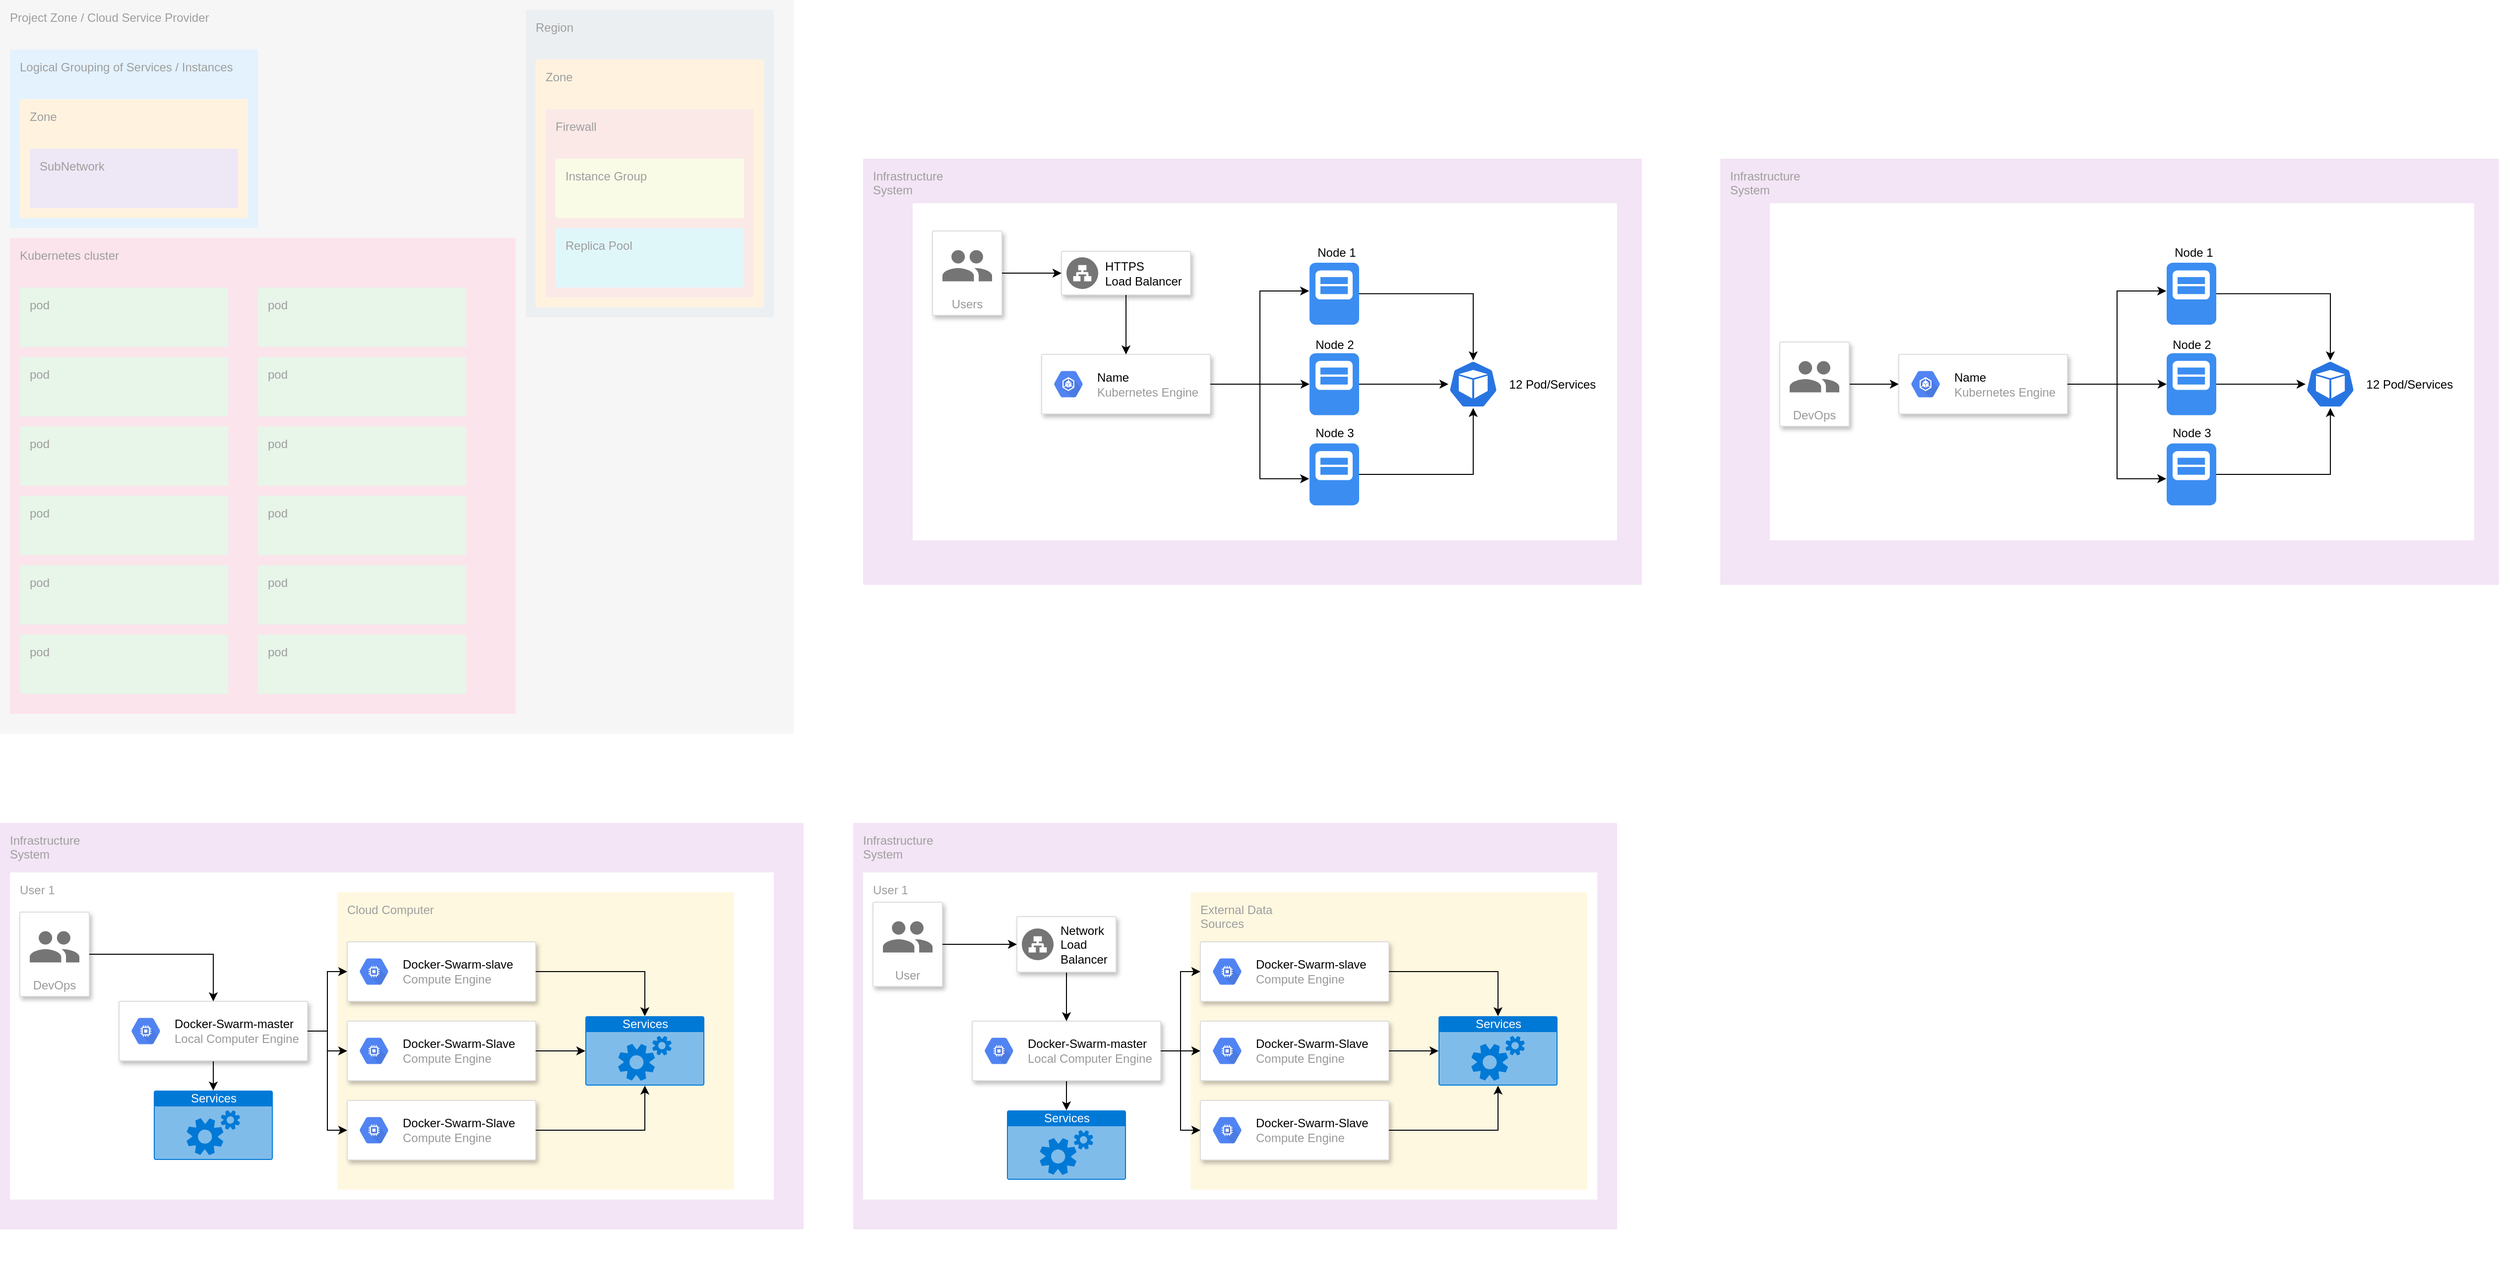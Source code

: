<mxfile version="14.2.7" type="github">
  <diagram id="f106602c-feb2-e66a-4537-3a34d633f6aa" name="Page-1">
    <mxGraphModel dx="3472" dy="1956" grid="1" gridSize="10" guides="1" tooltips="1" connect="1" arrows="1" fold="1" page="1" pageScale="1" pageWidth="1169" pageHeight="827" background="#ffffff" math="0" shadow="0">
      <root>
        <mxCell id="0" />
        <mxCell id="1" parent="0" />
        <mxCell id="evASwciurrHZ3EvQ1T0R-616" value="Project Zone / Cloud Service Provider" style="points=[[0,0,0],[0.25,0,0],[0.5,0,0],[0.75,0,0],[1,0,0],[1,0.25,0],[1,0.5,0],[1,0.75,0],[1,1,0],[0.75,1,0],[0.5,1,0],[0.25,1,0],[0,1,0],[0,0.75,0],[0,0.5,0],[0,0.25,0]];rounded=1;absoluteArcSize=1;arcSize=2;html=1;strokeColor=none;gradientColor=none;shadow=0;dashed=0;fontSize=12;fontColor=#9E9E9E;align=left;verticalAlign=top;spacing=10;spacingTop=-4;fillColor=#F6F6F6;" parent="1" vertex="1">
          <mxGeometry x="20" y="20" width="800" height="740" as="geometry" />
        </mxCell>
        <mxCell id="evASwciurrHZ3EvQ1T0R-617" value="Logical Grouping of Services / Instances" style="points=[[0,0,0],[0.25,0,0],[0.5,0,0],[0.75,0,0],[1,0,0],[1,0.25,0],[1,0.5,0],[1,0.75,0],[1,1,0],[0.75,1,0],[0.5,1,0],[0.25,1,0],[0,1,0],[0,0.75,0],[0,0.5,0],[0,0.25,0]];rounded=1;absoluteArcSize=1;arcSize=2;html=1;strokeColor=none;gradientColor=none;shadow=0;dashed=0;fontSize=12;fontColor=#9E9E9E;align=left;verticalAlign=top;spacing=10;spacingTop=-4;fillColor=#E3F2FD;" parent="evASwciurrHZ3EvQ1T0R-616" vertex="1">
          <mxGeometry width="250" height="180" relative="1" as="geometry">
            <mxPoint x="10" y="50" as="offset" />
          </mxGeometry>
        </mxCell>
        <mxCell id="evASwciurrHZ3EvQ1T0R-618" value="Zone" style="points=[[0,0,0],[0.25,0,0],[0.5,0,0],[0.75,0,0],[1,0,0],[1,0.25,0],[1,0.5,0],[1,0.75,0],[1,1,0],[0.75,1,0],[0.5,1,0],[0.25,1,0],[0,1,0],[0,0.75,0],[0,0.5,0],[0,0.25,0]];rounded=1;absoluteArcSize=1;arcSize=2;html=1;strokeColor=none;gradientColor=none;shadow=0;dashed=0;fontSize=12;fontColor=#9E9E9E;align=left;verticalAlign=top;spacing=10;spacingTop=-4;fillColor=#FFF3E0;" parent="evASwciurrHZ3EvQ1T0R-617" vertex="1">
          <mxGeometry width="230" height="120" relative="1" as="geometry">
            <mxPoint x="10" y="50" as="offset" />
          </mxGeometry>
        </mxCell>
        <mxCell id="evASwciurrHZ3EvQ1T0R-619" value="SubNetwork" style="points=[[0,0,0],[0.25,0,0],[0.5,0,0],[0.75,0,0],[1,0,0],[1,0.25,0],[1,0.5,0],[1,0.75,0],[1,1,0],[0.75,1,0],[0.5,1,0],[0.25,1,0],[0,1,0],[0,0.75,0],[0,0.5,0],[0,0.25,0]];rounded=1;absoluteArcSize=1;arcSize=2;html=1;strokeColor=none;gradientColor=none;shadow=0;dashed=0;fontSize=12;fontColor=#9E9E9E;align=left;verticalAlign=top;spacing=10;spacingTop=-4;fillColor=#EDE7F6;" parent="evASwciurrHZ3EvQ1T0R-618" vertex="1">
          <mxGeometry width="210" height="60" relative="1" as="geometry">
            <mxPoint x="10" y="50" as="offset" />
          </mxGeometry>
        </mxCell>
        <mxCell id="evASwciurrHZ3EvQ1T0R-620" value="Kubernetes cluster" style="points=[[0,0,0],[0.25,0,0],[0.5,0,0],[0.75,0,0],[1,0,0],[1,0.25,0],[1,0.5,0],[1,0.75,0],[1,1,0],[0.75,1,0],[0.5,1,0],[0.25,1,0],[0,1,0],[0,0.75,0],[0,0.5,0],[0,0.25,0]];rounded=1;absoluteArcSize=1;arcSize=2;html=1;strokeColor=none;gradientColor=none;shadow=0;dashed=0;fontSize=12;fontColor=#9E9E9E;align=left;verticalAlign=top;spacing=10;spacingTop=-4;fillColor=#FCE4EC;" parent="evASwciurrHZ3EvQ1T0R-616" vertex="1">
          <mxGeometry width="510" height="480" relative="1" as="geometry">
            <mxPoint x="10" y="240" as="offset" />
          </mxGeometry>
        </mxCell>
        <mxCell id="evASwciurrHZ3EvQ1T0R-621" value="pod" style="points=[[0,0,0],[0.25,0,0],[0.5,0,0],[0.75,0,0],[1,0,0],[1,0.25,0],[1,0.5,0],[1,0.75,0],[1,1,0],[0.75,1,0],[0.5,1,0],[0.25,1,0],[0,1,0],[0,0.75,0],[0,0.5,0],[0,0.25,0]];rounded=1;absoluteArcSize=1;arcSize=2;html=1;strokeColor=none;gradientColor=none;shadow=0;dashed=0;fontSize=12;fontColor=#9E9E9E;align=left;verticalAlign=top;spacing=10;spacingTop=-4;fillColor=#E8F5E9;" parent="evASwciurrHZ3EvQ1T0R-620" vertex="1">
          <mxGeometry width="210" height="60" relative="1" as="geometry">
            <mxPoint x="10" y="50" as="offset" />
          </mxGeometry>
        </mxCell>
        <mxCell id="evASwciurrHZ3EvQ1T0R-632" value="pod" style="points=[[0,0,0],[0.25,0,0],[0.5,0,0],[0.75,0,0],[1,0,0],[1,0.25,0],[1,0.5,0],[1,0.75,0],[1,1,0],[0.75,1,0],[0.5,1,0],[0.25,1,0],[0,1,0],[0,0.75,0],[0,0.5,0],[0,0.25,0]];rounded=1;absoluteArcSize=1;arcSize=2;html=1;strokeColor=none;gradientColor=none;shadow=0;dashed=0;fontSize=12;fontColor=#9E9E9E;align=left;verticalAlign=top;spacing=10;spacingTop=-4;fillColor=#E8F5E9;" parent="evASwciurrHZ3EvQ1T0R-620" vertex="1">
          <mxGeometry width="210" height="60" relative="1" as="geometry">
            <mxPoint x="250" y="50" as="offset" />
          </mxGeometry>
        </mxCell>
        <mxCell id="evASwciurrHZ3EvQ1T0R-633" value="pod" style="points=[[0,0,0],[0.25,0,0],[0.5,0,0],[0.75,0,0],[1,0,0],[1,0.25,0],[1,0.5,0],[1,0.75,0],[1,1,0],[0.75,1,0],[0.5,1,0],[0.25,1,0],[0,1,0],[0,0.75,0],[0,0.5,0],[0,0.25,0]];rounded=1;absoluteArcSize=1;arcSize=2;html=1;strokeColor=none;gradientColor=none;shadow=0;dashed=0;fontSize=12;fontColor=#9E9E9E;align=left;verticalAlign=top;spacing=10;spacingTop=-4;fillColor=#E8F5E9;" parent="evASwciurrHZ3EvQ1T0R-620" vertex="1">
          <mxGeometry width="210" height="60" relative="1" as="geometry">
            <mxPoint x="10" y="120" as="offset" />
          </mxGeometry>
        </mxCell>
        <mxCell id="evASwciurrHZ3EvQ1T0R-634" value="pod" style="points=[[0,0,0],[0.25,0,0],[0.5,0,0],[0.75,0,0],[1,0,0],[1,0.25,0],[1,0.5,0],[1,0.75,0],[1,1,0],[0.75,1,0],[0.5,1,0],[0.25,1,0],[0,1,0],[0,0.75,0],[0,0.5,0],[0,0.25,0]];rounded=1;absoluteArcSize=1;arcSize=2;html=1;strokeColor=none;gradientColor=none;shadow=0;dashed=0;fontSize=12;fontColor=#9E9E9E;align=left;verticalAlign=top;spacing=10;spacingTop=-4;fillColor=#E8F5E9;" parent="evASwciurrHZ3EvQ1T0R-620" vertex="1">
          <mxGeometry width="210" height="60" relative="1" as="geometry">
            <mxPoint x="250" y="120" as="offset" />
          </mxGeometry>
        </mxCell>
        <mxCell id="evASwciurrHZ3EvQ1T0R-635" value="pod" style="points=[[0,0,0],[0.25,0,0],[0.5,0,0],[0.75,0,0],[1,0,0],[1,0.25,0],[1,0.5,0],[1,0.75,0],[1,1,0],[0.75,1,0],[0.5,1,0],[0.25,1,0],[0,1,0],[0,0.75,0],[0,0.5,0],[0,0.25,0]];rounded=1;absoluteArcSize=1;arcSize=2;html=1;strokeColor=none;gradientColor=none;shadow=0;dashed=0;fontSize=12;fontColor=#9E9E9E;align=left;verticalAlign=top;spacing=10;spacingTop=-4;fillColor=#E8F5E9;" parent="evASwciurrHZ3EvQ1T0R-620" vertex="1">
          <mxGeometry width="210" height="60" relative="1" as="geometry">
            <mxPoint x="10" y="190" as="offset" />
          </mxGeometry>
        </mxCell>
        <mxCell id="evASwciurrHZ3EvQ1T0R-636" value="pod" style="points=[[0,0,0],[0.25,0,0],[0.5,0,0],[0.75,0,0],[1,0,0],[1,0.25,0],[1,0.5,0],[1,0.75,0],[1,1,0],[0.75,1,0],[0.5,1,0],[0.25,1,0],[0,1,0],[0,0.75,0],[0,0.5,0],[0,0.25,0]];rounded=1;absoluteArcSize=1;arcSize=2;html=1;strokeColor=none;gradientColor=none;shadow=0;dashed=0;fontSize=12;fontColor=#9E9E9E;align=left;verticalAlign=top;spacing=10;spacingTop=-4;fillColor=#E8F5E9;" parent="evASwciurrHZ3EvQ1T0R-620" vertex="1">
          <mxGeometry width="210" height="60" relative="1" as="geometry">
            <mxPoint x="250" y="190" as="offset" />
          </mxGeometry>
        </mxCell>
        <mxCell id="evASwciurrHZ3EvQ1T0R-637" value="pod" style="points=[[0,0,0],[0.25,0,0],[0.5,0,0],[0.75,0,0],[1,0,0],[1,0.25,0],[1,0.5,0],[1,0.75,0],[1,1,0],[0.75,1,0],[0.5,1,0],[0.25,1,0],[0,1,0],[0,0.75,0],[0,0.5,0],[0,0.25,0]];rounded=1;absoluteArcSize=1;arcSize=2;html=1;strokeColor=none;gradientColor=none;shadow=0;dashed=0;fontSize=12;fontColor=#9E9E9E;align=left;verticalAlign=top;spacing=10;spacingTop=-4;fillColor=#E8F5E9;" parent="evASwciurrHZ3EvQ1T0R-620" vertex="1">
          <mxGeometry width="210" height="60" relative="1" as="geometry">
            <mxPoint x="10" y="260" as="offset" />
          </mxGeometry>
        </mxCell>
        <mxCell id="evASwciurrHZ3EvQ1T0R-638" value="pod" style="points=[[0,0,0],[0.25,0,0],[0.5,0,0],[0.75,0,0],[1,0,0],[1,0.25,0],[1,0.5,0],[1,0.75,0],[1,1,0],[0.75,1,0],[0.5,1,0],[0.25,1,0],[0,1,0],[0,0.75,0],[0,0.5,0],[0,0.25,0]];rounded=1;absoluteArcSize=1;arcSize=2;html=1;strokeColor=none;gradientColor=none;shadow=0;dashed=0;fontSize=12;fontColor=#9E9E9E;align=left;verticalAlign=top;spacing=10;spacingTop=-4;fillColor=#E8F5E9;" parent="evASwciurrHZ3EvQ1T0R-620" vertex="1">
          <mxGeometry width="210" height="60" relative="1" as="geometry">
            <mxPoint x="250" y="260" as="offset" />
          </mxGeometry>
        </mxCell>
        <mxCell id="evASwciurrHZ3EvQ1T0R-639" value="pod" style="points=[[0,0,0],[0.25,0,0],[0.5,0,0],[0.75,0,0],[1,0,0],[1,0.25,0],[1,0.5,0],[1,0.75,0],[1,1,0],[0.75,1,0],[0.5,1,0],[0.25,1,0],[0,1,0],[0,0.75,0],[0,0.5,0],[0,0.25,0]];rounded=1;absoluteArcSize=1;arcSize=2;html=1;strokeColor=none;gradientColor=none;shadow=0;dashed=0;fontSize=12;fontColor=#9E9E9E;align=left;verticalAlign=top;spacing=10;spacingTop=-4;fillColor=#E8F5E9;" parent="evASwciurrHZ3EvQ1T0R-620" vertex="1">
          <mxGeometry width="210" height="60" relative="1" as="geometry">
            <mxPoint x="10" y="330" as="offset" />
          </mxGeometry>
        </mxCell>
        <mxCell id="evASwciurrHZ3EvQ1T0R-640" value="pod" style="points=[[0,0,0],[0.25,0,0],[0.5,0,0],[0.75,0,0],[1,0,0],[1,0.25,0],[1,0.5,0],[1,0.75,0],[1,1,0],[0.75,1,0],[0.5,1,0],[0.25,1,0],[0,1,0],[0,0.75,0],[0,0.5,0],[0,0.25,0]];rounded=1;absoluteArcSize=1;arcSize=2;html=1;strokeColor=none;gradientColor=none;shadow=0;dashed=0;fontSize=12;fontColor=#9E9E9E;align=left;verticalAlign=top;spacing=10;spacingTop=-4;fillColor=#E8F5E9;" parent="evASwciurrHZ3EvQ1T0R-620" vertex="1">
          <mxGeometry width="210" height="60" relative="1" as="geometry">
            <mxPoint x="250" y="330" as="offset" />
          </mxGeometry>
        </mxCell>
        <mxCell id="evASwciurrHZ3EvQ1T0R-641" value="pod" style="points=[[0,0,0],[0.25,0,0],[0.5,0,0],[0.75,0,0],[1,0,0],[1,0.25,0],[1,0.5,0],[1,0.75,0],[1,1,0],[0.75,1,0],[0.5,1,0],[0.25,1,0],[0,1,0],[0,0.75,0],[0,0.5,0],[0,0.25,0]];rounded=1;absoluteArcSize=1;arcSize=2;html=1;strokeColor=none;gradientColor=none;shadow=0;dashed=0;fontSize=12;fontColor=#9E9E9E;align=left;verticalAlign=top;spacing=10;spacingTop=-4;fillColor=#E8F5E9;" parent="evASwciurrHZ3EvQ1T0R-620" vertex="1">
          <mxGeometry width="210" height="60" relative="1" as="geometry">
            <mxPoint x="10" y="400" as="offset" />
          </mxGeometry>
        </mxCell>
        <mxCell id="evASwciurrHZ3EvQ1T0R-642" value="pod" style="points=[[0,0,0],[0.25,0,0],[0.5,0,0],[0.75,0,0],[1,0,0],[1,0.25,0],[1,0.5,0],[1,0.75,0],[1,1,0],[0.75,1,0],[0.5,1,0],[0.25,1,0],[0,1,0],[0,0.75,0],[0,0.5,0],[0,0.25,0]];rounded=1;absoluteArcSize=1;arcSize=2;html=1;strokeColor=none;gradientColor=none;shadow=0;dashed=0;fontSize=12;fontColor=#9E9E9E;align=left;verticalAlign=top;spacing=10;spacingTop=-4;fillColor=#E8F5E9;" parent="evASwciurrHZ3EvQ1T0R-620" vertex="1">
          <mxGeometry width="210" height="60" relative="1" as="geometry">
            <mxPoint x="250" y="400" as="offset" />
          </mxGeometry>
        </mxCell>
        <mxCell id="evASwciurrHZ3EvQ1T0R-623" value="Region" style="points=[[0,0,0],[0.25,0,0],[0.5,0,0],[0.75,0,0],[1,0,0],[1,0.25,0],[1,0.5,0],[1,0.75,0],[1,1,0],[0.75,1,0],[0.5,1,0],[0.25,1,0],[0,1,0],[0,0.75,0],[0,0.5,0],[0,0.25,0]];rounded=1;absoluteArcSize=1;arcSize=2;html=1;strokeColor=none;gradientColor=none;shadow=0;dashed=0;fontSize=12;fontColor=#9E9E9E;align=left;verticalAlign=top;spacing=10;spacingTop=-4;fillColor=#ECEFF1;" parent="evASwciurrHZ3EvQ1T0R-616" vertex="1">
          <mxGeometry width="250" height="310" relative="1" as="geometry">
            <mxPoint x="530" y="10" as="offset" />
          </mxGeometry>
        </mxCell>
        <mxCell id="evASwciurrHZ3EvQ1T0R-624" value="Zone" style="points=[[0,0,0],[0.25,0,0],[0.5,0,0],[0.75,0,0],[1,0,0],[1,0.25,0],[1,0.5,0],[1,0.75,0],[1,1,0],[0.75,1,0],[0.5,1,0],[0.25,1,0],[0,1,0],[0,0.75,0],[0,0.5,0],[0,0.25,0]];rounded=1;absoluteArcSize=1;arcSize=2;html=1;strokeColor=none;gradientColor=none;shadow=0;dashed=0;fontSize=12;fontColor=#9E9E9E;align=left;verticalAlign=top;spacing=10;spacingTop=-4;fillColor=#FFF3E0;" parent="evASwciurrHZ3EvQ1T0R-623" vertex="1">
          <mxGeometry width="230" height="250" relative="1" as="geometry">
            <mxPoint x="10" y="50" as="offset" />
          </mxGeometry>
        </mxCell>
        <mxCell id="evASwciurrHZ3EvQ1T0R-625" value="Firewall" style="points=[[0,0,0],[0.25,0,0],[0.5,0,0],[0.75,0,0],[1,0,0],[1,0.25,0],[1,0.5,0],[1,0.75,0],[1,1,0],[0.75,1,0],[0.5,1,0],[0.25,1,0],[0,1,0],[0,0.75,0],[0,0.5,0],[0,0.25,0]];rounded=1;absoluteArcSize=1;arcSize=2;html=1;strokeColor=none;gradientColor=none;shadow=0;dashed=0;fontSize=12;fontColor=#9E9E9E;align=left;verticalAlign=top;spacing=10;spacingTop=-4;fillColor=#FBE9E7;" parent="evASwciurrHZ3EvQ1T0R-624" vertex="1">
          <mxGeometry width="210" height="190" relative="1" as="geometry">
            <mxPoint x="10" y="50" as="offset" />
          </mxGeometry>
        </mxCell>
        <mxCell id="evASwciurrHZ3EvQ1T0R-626" value="Instance Group" style="points=[[0,0,0],[0.25,0,0],[0.5,0,0],[0.75,0,0],[1,0,0],[1,0.25,0],[1,0.5,0],[1,0.75,0],[1,1,0],[0.75,1,0],[0.5,1,0],[0.25,1,0],[0,1,0],[0,0.75,0],[0,0.5,0],[0,0.25,0]];rounded=1;absoluteArcSize=1;arcSize=2;html=1;strokeColor=none;gradientColor=none;shadow=0;dashed=0;fontSize=12;fontColor=#9E9E9E;align=left;verticalAlign=top;spacing=10;spacingTop=-4;fillColor=#F9FBE7;" parent="evASwciurrHZ3EvQ1T0R-625" vertex="1">
          <mxGeometry width="190" height="60" relative="1" as="geometry">
            <mxPoint x="10" y="50" as="offset" />
          </mxGeometry>
        </mxCell>
        <mxCell id="evASwciurrHZ3EvQ1T0R-627" value="Replica Pool" style="points=[[0,0,0],[0.25,0,0],[0.5,0,0],[0.75,0,0],[1,0,0],[1,0.25,0],[1,0.5,0],[1,0.75,0],[1,1,0],[0.75,1,0],[0.5,1,0],[0.25,1,0],[0,1,0],[0,0.75,0],[0,0.5,0],[0,0.25,0]];rounded=1;absoluteArcSize=1;arcSize=2;html=1;strokeColor=none;gradientColor=none;shadow=0;dashed=0;fontSize=12;fontColor=#9E9E9E;align=left;verticalAlign=top;spacing=10;spacingTop=-4;fillColor=#E0F7FA;" parent="evASwciurrHZ3EvQ1T0R-625" vertex="1">
          <mxGeometry width="190" height="60" relative="1" as="geometry">
            <mxPoint x="10" y="120" as="offset" />
          </mxGeometry>
        </mxCell>
        <mxCell id="evASwciurrHZ3EvQ1T0R-685" value="" style="group" parent="1" vertex="1" connectable="0">
          <mxGeometry x="890" y="180" width="785" height="430" as="geometry" />
        </mxCell>
        <mxCell id="evASwciurrHZ3EvQ1T0R-651" value="Infrastructure&#xa;System" style="points=[[0,0,0],[0.25,0,0],[0.5,0,0],[0.75,0,0],[1,0,0],[1,0.25,0],[1,0.5,0],[1,0.75,0],[1,1,0],[0.75,1,0],[0.5,1,0],[0.25,1,0],[0,1,0],[0,0.75,0],[0,0.5,0],[0,0.25,0]];rounded=1;absoluteArcSize=1;arcSize=2;html=1;strokeColor=none;gradientColor=none;shadow=0;dashed=0;fontSize=12;fontColor=#9E9E9E;align=left;verticalAlign=top;spacing=10;spacingTop=-4;fillColor=#F3E5F5;" parent="evASwciurrHZ3EvQ1T0R-685" vertex="1">
          <mxGeometry width="785" height="430" as="geometry" />
        </mxCell>
        <mxCell id="evASwciurrHZ3EvQ1T0R-652" value="" style="points=[[0,0,0],[0.25,0,0],[0.5,0,0],[0.75,0,0],[1,0,0],[1,0.25,0],[1,0.5,0],[1,0.75,0],[1,1,0],[0.75,1,0],[0.5,1,0],[0.25,1,0],[0,1,0],[0,0.75,0],[0,0.5,0],[0,0.25,0]];rounded=1;absoluteArcSize=1;arcSize=2;html=1;strokeColor=none;gradientColor=none;shadow=0;dashed=0;fontSize=12;fontColor=#9E9E9E;align=left;verticalAlign=top;spacing=10;spacingTop=-4;" parent="evASwciurrHZ3EvQ1T0R-685" vertex="1">
          <mxGeometry x="50" y="45" width="710" height="340" as="geometry" />
        </mxCell>
        <mxCell id="evASwciurrHZ3EvQ1T0R-653" value="Users" style="strokeColor=#dddddd;shadow=1;strokeWidth=1;rounded=1;absoluteArcSize=1;arcSize=2;labelPosition=center;verticalLabelPosition=middle;align=center;verticalAlign=bottom;spacingLeft=0;fontColor=#999999;fontSize=12;whiteSpace=wrap;spacingBottom=2;" parent="evASwciurrHZ3EvQ1T0R-685" vertex="1">
          <mxGeometry x="70" y="73" width="70" height="85" as="geometry" />
        </mxCell>
        <mxCell id="evASwciurrHZ3EvQ1T0R-654" value="" style="dashed=0;connectable=0;html=1;fillColor=#757575;strokeColor=none;shape=mxgraph.gcp2.users;part=1;" parent="evASwciurrHZ3EvQ1T0R-653" vertex="1">
          <mxGeometry x="0.5" width="50" height="31.5" relative="1" as="geometry">
            <mxPoint x="-25" y="19.25" as="offset" />
          </mxGeometry>
        </mxCell>
        <mxCell id="evASwciurrHZ3EvQ1T0R-655" value="" style="strokeColor=#dddddd;shadow=1;strokeWidth=1;rounded=1;absoluteArcSize=1;arcSize=2;" parent="evASwciurrHZ3EvQ1T0R-685" vertex="1">
          <mxGeometry x="200" y="93.5" width="130" height="44" as="geometry" />
        </mxCell>
        <mxCell id="evASwciurrHZ3EvQ1T0R-656" value="HTTPS&#xa;Load Balancer" style="dashed=0;connectable=0;html=1;fillColor=#757575;strokeColor=none;shape=mxgraph.gcp2.network_load_balancer;part=1;labelPosition=right;verticalLabelPosition=middle;align=left;verticalAlign=middle;spacingLeft=5;fontSize=12;" parent="evASwciurrHZ3EvQ1T0R-655" vertex="1">
          <mxGeometry y="0.5" width="32" height="32" relative="1" as="geometry">
            <mxPoint x="5" y="-16" as="offset" />
          </mxGeometry>
        </mxCell>
        <mxCell id="evASwciurrHZ3EvQ1T0R-661" value="" style="edgeStyle=orthogonalEdgeStyle;rounded=0;orthogonalLoop=1;jettySize=auto;html=1;" parent="evASwciurrHZ3EvQ1T0R-685" source="evASwciurrHZ3EvQ1T0R-653" target="evASwciurrHZ3EvQ1T0R-655" edge="1">
          <mxGeometry relative="1" as="geometry" />
        </mxCell>
        <mxCell id="evASwciurrHZ3EvQ1T0R-659" value="" style="strokeColor=#dddddd;shadow=1;strokeWidth=1;rounded=1;absoluteArcSize=1;arcSize=2;" parent="evASwciurrHZ3EvQ1T0R-685" vertex="1">
          <mxGeometry x="180" y="197.5" width="170" height="60" as="geometry" />
        </mxCell>
        <mxCell id="evASwciurrHZ3EvQ1T0R-660" value="&lt;font color=&quot;#000000&quot;&gt;Name&lt;/font&gt;&lt;br&gt;Kubernetes Engine" style="dashed=0;connectable=0;html=1;fillColor=#5184F3;strokeColor=none;shape=mxgraph.gcp2.hexIcon;prIcon=container_engine;part=1;labelPosition=right;verticalLabelPosition=middle;align=left;verticalAlign=middle;spacingLeft=5;fontColor=#999999;fontSize=12;" parent="evASwciurrHZ3EvQ1T0R-659" vertex="1">
          <mxGeometry y="0.5" width="44" height="39" relative="1" as="geometry">
            <mxPoint x="5" y="-19.5" as="offset" />
          </mxGeometry>
        </mxCell>
        <mxCell id="evASwciurrHZ3EvQ1T0R-662" value="" style="edgeStyle=orthogonalEdgeStyle;rounded=0;orthogonalLoop=1;jettySize=auto;html=1;" parent="evASwciurrHZ3EvQ1T0R-685" source="evASwciurrHZ3EvQ1T0R-655" target="evASwciurrHZ3EvQ1T0R-659" edge="1">
          <mxGeometry relative="1" as="geometry" />
        </mxCell>
        <mxCell id="evASwciurrHZ3EvQ1T0R-663" value="" style="html=1;aspect=fixed;strokeColor=none;shadow=0;align=center;verticalAlign=top;fillColor=#3B8DF1;shape=mxgraph.gcp2.node" parent="evASwciurrHZ3EvQ1T0R-685" vertex="1">
          <mxGeometry x="450" y="105" width="50" height="62.5" as="geometry" />
        </mxCell>
        <mxCell id="evASwciurrHZ3EvQ1T0R-671" style="edgeStyle=orthogonalEdgeStyle;rounded=0;orthogonalLoop=1;jettySize=auto;html=1;entryX=-0.008;entryY=0.456;entryDx=0;entryDy=0;entryPerimeter=0;" parent="evASwciurrHZ3EvQ1T0R-685" source="evASwciurrHZ3EvQ1T0R-659" target="evASwciurrHZ3EvQ1T0R-663" edge="1">
          <mxGeometry relative="1" as="geometry" />
        </mxCell>
        <mxCell id="evASwciurrHZ3EvQ1T0R-664" value="" style="html=1;aspect=fixed;strokeColor=none;shadow=0;align=center;verticalAlign=top;fillColor=#3B8DF1;shape=mxgraph.gcp2.node" parent="evASwciurrHZ3EvQ1T0R-685" vertex="1">
          <mxGeometry x="450" y="196.25" width="50" height="62.5" as="geometry" />
        </mxCell>
        <mxCell id="evASwciurrHZ3EvQ1T0R-670" value="" style="edgeStyle=orthogonalEdgeStyle;rounded=0;orthogonalLoop=1;jettySize=auto;html=1;" parent="evASwciurrHZ3EvQ1T0R-685" source="evASwciurrHZ3EvQ1T0R-659" target="evASwciurrHZ3EvQ1T0R-664" edge="1">
          <mxGeometry relative="1" as="geometry" />
        </mxCell>
        <mxCell id="evASwciurrHZ3EvQ1T0R-672" value="" style="html=1;aspect=fixed;strokeColor=none;shadow=0;align=center;verticalAlign=top;fillColor=#3B8DF1;shape=mxgraph.gcp2.node" parent="evASwciurrHZ3EvQ1T0R-685" vertex="1">
          <mxGeometry x="450" y="287.25" width="50" height="62.5" as="geometry" />
        </mxCell>
        <mxCell id="evASwciurrHZ3EvQ1T0R-673" style="edgeStyle=orthogonalEdgeStyle;rounded=0;orthogonalLoop=1;jettySize=auto;html=1;entryX=-0.008;entryY=0.571;entryDx=0;entryDy=0;entryPerimeter=0;" parent="evASwciurrHZ3EvQ1T0R-685" source="evASwciurrHZ3EvQ1T0R-659" target="evASwciurrHZ3EvQ1T0R-672" edge="1">
          <mxGeometry relative="1" as="geometry" />
        </mxCell>
        <mxCell id="evASwciurrHZ3EvQ1T0R-674" value="" style="html=1;dashed=0;whitespace=wrap;fillColor=#2875E2;strokeColor=#ffffff;points=[[0.005,0.63,0],[0.1,0.2,0],[0.9,0.2,0],[0.5,0,0],[0.995,0.63,0],[0.72,0.99,0],[0.5,1,0],[0.28,0.99,0]];shape=mxgraph.kubernetes.icon;prIcon=pod" parent="evASwciurrHZ3EvQ1T0R-685" vertex="1">
          <mxGeometry x="590" y="203.5" width="50" height="48" as="geometry" />
        </mxCell>
        <mxCell id="evASwciurrHZ3EvQ1T0R-675" style="edgeStyle=orthogonalEdgeStyle;rounded=0;orthogonalLoop=1;jettySize=auto;html=1;" parent="evASwciurrHZ3EvQ1T0R-685" source="evASwciurrHZ3EvQ1T0R-663" target="evASwciurrHZ3EvQ1T0R-674" edge="1">
          <mxGeometry relative="1" as="geometry" />
        </mxCell>
        <mxCell id="evASwciurrHZ3EvQ1T0R-676" style="edgeStyle=orthogonalEdgeStyle;rounded=0;orthogonalLoop=1;jettySize=auto;html=1;" parent="evASwciurrHZ3EvQ1T0R-685" source="evASwciurrHZ3EvQ1T0R-664" target="evASwciurrHZ3EvQ1T0R-674" edge="1">
          <mxGeometry relative="1" as="geometry" />
        </mxCell>
        <mxCell id="evASwciurrHZ3EvQ1T0R-677" style="edgeStyle=orthogonalEdgeStyle;rounded=0;orthogonalLoop=1;jettySize=auto;html=1;" parent="evASwciurrHZ3EvQ1T0R-685" source="evASwciurrHZ3EvQ1T0R-672" target="evASwciurrHZ3EvQ1T0R-674" edge="1">
          <mxGeometry relative="1" as="geometry" />
        </mxCell>
        <mxCell id="evASwciurrHZ3EvQ1T0R-678" value="Node 1" style="text;html=1;strokeColor=none;fillColor=none;align=center;verticalAlign=middle;whiteSpace=wrap;rounded=0;" parent="evASwciurrHZ3EvQ1T0R-685" vertex="1">
          <mxGeometry x="450" y="85" width="55" height="20" as="geometry" />
        </mxCell>
        <mxCell id="evASwciurrHZ3EvQ1T0R-679" value="&lt;div&gt;Node 2&lt;/div&gt;" style="text;html=1;strokeColor=none;fillColor=none;align=center;verticalAlign=middle;whiteSpace=wrap;rounded=0;" parent="evASwciurrHZ3EvQ1T0R-685" vertex="1">
          <mxGeometry x="447.5" y="177.5" width="55" height="20" as="geometry" />
        </mxCell>
        <mxCell id="evASwciurrHZ3EvQ1T0R-680" value="&lt;div&gt;Node 3&lt;/div&gt;" style="text;html=1;strokeColor=none;fillColor=none;align=center;verticalAlign=middle;whiteSpace=wrap;rounded=0;" parent="evASwciurrHZ3EvQ1T0R-685" vertex="1">
          <mxGeometry x="447.5" y="267.25" width="55" height="20" as="geometry" />
        </mxCell>
        <mxCell id="evASwciurrHZ3EvQ1T0R-681" value="12 Pod/Services" style="text;html=1;strokeColor=none;fillColor=none;align=center;verticalAlign=middle;whiteSpace=wrap;rounded=0;" parent="evASwciurrHZ3EvQ1T0R-685" vertex="1">
          <mxGeometry x="640" y="217.5" width="110" height="20" as="geometry" />
        </mxCell>
        <mxCell id="evASwciurrHZ3EvQ1T0R-687" value="" style="group" parent="1" vertex="1" connectable="0">
          <mxGeometry x="1754" y="180" width="785" height="430" as="geometry" />
        </mxCell>
        <mxCell id="evASwciurrHZ3EvQ1T0R-688" value="Infrastructure&#xa;System" style="points=[[0,0,0],[0.25,0,0],[0.5,0,0],[0.75,0,0],[1,0,0],[1,0.25,0],[1,0.5,0],[1,0.75,0],[1,1,0],[0.75,1,0],[0.5,1,0],[0.25,1,0],[0,1,0],[0,0.75,0],[0,0.5,0],[0,0.25,0]];rounded=1;absoluteArcSize=1;arcSize=2;html=1;strokeColor=none;gradientColor=none;shadow=0;dashed=0;fontSize=12;fontColor=#9E9E9E;align=left;verticalAlign=top;spacing=10;spacingTop=-4;fillColor=#F3E5F5;" parent="evASwciurrHZ3EvQ1T0R-687" vertex="1">
          <mxGeometry width="785" height="430" as="geometry" />
        </mxCell>
        <mxCell id="evASwciurrHZ3EvQ1T0R-689" value="" style="points=[[0,0,0],[0.25,0,0],[0.5,0,0],[0.75,0,0],[1,0,0],[1,0.25,0],[1,0.5,0],[1,0.75,0],[1,1,0],[0.75,1,0],[0.5,1,0],[0.25,1,0],[0,1,0],[0,0.75,0],[0,0.5,0],[0,0.25,0]];rounded=1;absoluteArcSize=1;arcSize=2;html=1;strokeColor=none;gradientColor=none;shadow=0;dashed=0;fontSize=12;fontColor=#9E9E9E;align=left;verticalAlign=top;spacing=10;spacingTop=-4;" parent="evASwciurrHZ3EvQ1T0R-687" vertex="1">
          <mxGeometry x="50" y="45" width="710" height="340" as="geometry" />
        </mxCell>
        <mxCell id="evASwciurrHZ3EvQ1T0R-712" style="edgeStyle=orthogonalEdgeStyle;rounded=0;orthogonalLoop=1;jettySize=auto;html=1;" parent="evASwciurrHZ3EvQ1T0R-687" source="evASwciurrHZ3EvQ1T0R-690" target="evASwciurrHZ3EvQ1T0R-695" edge="1">
          <mxGeometry relative="1" as="geometry" />
        </mxCell>
        <mxCell id="evASwciurrHZ3EvQ1T0R-690" value="DevOps" style="strokeColor=#dddddd;shadow=1;strokeWidth=1;rounded=1;absoluteArcSize=1;arcSize=2;labelPosition=center;verticalLabelPosition=middle;align=center;verticalAlign=bottom;spacingLeft=0;fontColor=#999999;fontSize=12;whiteSpace=wrap;spacingBottom=2;" parent="evASwciurrHZ3EvQ1T0R-687" vertex="1">
          <mxGeometry x="60" y="185" width="70" height="85" as="geometry" />
        </mxCell>
        <mxCell id="evASwciurrHZ3EvQ1T0R-691" value="" style="dashed=0;connectable=0;html=1;fillColor=#757575;strokeColor=none;shape=mxgraph.gcp2.users;part=1;" parent="evASwciurrHZ3EvQ1T0R-690" vertex="1">
          <mxGeometry x="0.5" width="50" height="31.5" relative="1" as="geometry">
            <mxPoint x="-25" y="19.25" as="offset" />
          </mxGeometry>
        </mxCell>
        <mxCell id="evASwciurrHZ3EvQ1T0R-695" value="" style="strokeColor=#dddddd;shadow=1;strokeWidth=1;rounded=1;absoluteArcSize=1;arcSize=2;" parent="evASwciurrHZ3EvQ1T0R-687" vertex="1">
          <mxGeometry x="180" y="197.5" width="170" height="60" as="geometry" />
        </mxCell>
        <mxCell id="evASwciurrHZ3EvQ1T0R-696" value="&lt;font color=&quot;#000000&quot;&gt;Name&lt;/font&gt;&lt;br&gt;Kubernetes Engine" style="dashed=0;connectable=0;html=1;fillColor=#5184F3;strokeColor=none;shape=mxgraph.gcp2.hexIcon;prIcon=container_engine;part=1;labelPosition=right;verticalLabelPosition=middle;align=left;verticalAlign=middle;spacingLeft=5;fontColor=#999999;fontSize=12;" parent="evASwciurrHZ3EvQ1T0R-695" vertex="1">
          <mxGeometry y="0.5" width="44" height="39" relative="1" as="geometry">
            <mxPoint x="5" y="-19.5" as="offset" />
          </mxGeometry>
        </mxCell>
        <mxCell id="evASwciurrHZ3EvQ1T0R-698" value="" style="html=1;aspect=fixed;strokeColor=none;shadow=0;align=center;verticalAlign=top;fillColor=#3B8DF1;shape=mxgraph.gcp2.node" parent="evASwciurrHZ3EvQ1T0R-687" vertex="1">
          <mxGeometry x="450" y="105" width="50" height="62.5" as="geometry" />
        </mxCell>
        <mxCell id="evASwciurrHZ3EvQ1T0R-699" style="edgeStyle=orthogonalEdgeStyle;rounded=0;orthogonalLoop=1;jettySize=auto;html=1;entryX=-0.008;entryY=0.456;entryDx=0;entryDy=0;entryPerimeter=0;" parent="evASwciurrHZ3EvQ1T0R-687" source="evASwciurrHZ3EvQ1T0R-695" target="evASwciurrHZ3EvQ1T0R-698" edge="1">
          <mxGeometry relative="1" as="geometry" />
        </mxCell>
        <mxCell id="evASwciurrHZ3EvQ1T0R-700" value="" style="html=1;aspect=fixed;strokeColor=none;shadow=0;align=center;verticalAlign=top;fillColor=#3B8DF1;shape=mxgraph.gcp2.node" parent="evASwciurrHZ3EvQ1T0R-687" vertex="1">
          <mxGeometry x="450" y="196.25" width="50" height="62.5" as="geometry" />
        </mxCell>
        <mxCell id="evASwciurrHZ3EvQ1T0R-701" value="" style="edgeStyle=orthogonalEdgeStyle;rounded=0;orthogonalLoop=1;jettySize=auto;html=1;" parent="evASwciurrHZ3EvQ1T0R-687" source="evASwciurrHZ3EvQ1T0R-695" target="evASwciurrHZ3EvQ1T0R-700" edge="1">
          <mxGeometry relative="1" as="geometry" />
        </mxCell>
        <mxCell id="evASwciurrHZ3EvQ1T0R-702" value="" style="html=1;aspect=fixed;strokeColor=none;shadow=0;align=center;verticalAlign=top;fillColor=#3B8DF1;shape=mxgraph.gcp2.node" parent="evASwciurrHZ3EvQ1T0R-687" vertex="1">
          <mxGeometry x="450" y="287.25" width="50" height="62.5" as="geometry" />
        </mxCell>
        <mxCell id="evASwciurrHZ3EvQ1T0R-703" style="edgeStyle=orthogonalEdgeStyle;rounded=0;orthogonalLoop=1;jettySize=auto;html=1;entryX=-0.008;entryY=0.571;entryDx=0;entryDy=0;entryPerimeter=0;" parent="evASwciurrHZ3EvQ1T0R-687" source="evASwciurrHZ3EvQ1T0R-695" target="evASwciurrHZ3EvQ1T0R-702" edge="1">
          <mxGeometry relative="1" as="geometry" />
        </mxCell>
        <mxCell id="evASwciurrHZ3EvQ1T0R-704" value="" style="html=1;dashed=0;whitespace=wrap;fillColor=#2875E2;strokeColor=#ffffff;points=[[0.005,0.63,0],[0.1,0.2,0],[0.9,0.2,0],[0.5,0,0],[0.995,0.63,0],[0.72,0.99,0],[0.5,1,0],[0.28,0.99,0]];shape=mxgraph.kubernetes.icon;prIcon=pod" parent="evASwciurrHZ3EvQ1T0R-687" vertex="1">
          <mxGeometry x="590" y="203.5" width="50" height="48" as="geometry" />
        </mxCell>
        <mxCell id="evASwciurrHZ3EvQ1T0R-705" style="edgeStyle=orthogonalEdgeStyle;rounded=0;orthogonalLoop=1;jettySize=auto;html=1;" parent="evASwciurrHZ3EvQ1T0R-687" source="evASwciurrHZ3EvQ1T0R-698" target="evASwciurrHZ3EvQ1T0R-704" edge="1">
          <mxGeometry relative="1" as="geometry" />
        </mxCell>
        <mxCell id="evASwciurrHZ3EvQ1T0R-706" style="edgeStyle=orthogonalEdgeStyle;rounded=0;orthogonalLoop=1;jettySize=auto;html=1;" parent="evASwciurrHZ3EvQ1T0R-687" source="evASwciurrHZ3EvQ1T0R-700" target="evASwciurrHZ3EvQ1T0R-704" edge="1">
          <mxGeometry relative="1" as="geometry" />
        </mxCell>
        <mxCell id="evASwciurrHZ3EvQ1T0R-707" style="edgeStyle=orthogonalEdgeStyle;rounded=0;orthogonalLoop=1;jettySize=auto;html=1;" parent="evASwciurrHZ3EvQ1T0R-687" source="evASwciurrHZ3EvQ1T0R-702" target="evASwciurrHZ3EvQ1T0R-704" edge="1">
          <mxGeometry relative="1" as="geometry" />
        </mxCell>
        <mxCell id="evASwciurrHZ3EvQ1T0R-708" value="Node 1" style="text;html=1;strokeColor=none;fillColor=none;align=center;verticalAlign=middle;whiteSpace=wrap;rounded=0;" parent="evASwciurrHZ3EvQ1T0R-687" vertex="1">
          <mxGeometry x="450" y="85" width="55" height="20" as="geometry" />
        </mxCell>
        <mxCell id="evASwciurrHZ3EvQ1T0R-709" value="&lt;div&gt;Node 2&lt;/div&gt;" style="text;html=1;strokeColor=none;fillColor=none;align=center;verticalAlign=middle;whiteSpace=wrap;rounded=0;" parent="evASwciurrHZ3EvQ1T0R-687" vertex="1">
          <mxGeometry x="447.5" y="177.5" width="55" height="20" as="geometry" />
        </mxCell>
        <mxCell id="evASwciurrHZ3EvQ1T0R-710" value="&lt;div&gt;Node 3&lt;/div&gt;" style="text;html=1;strokeColor=none;fillColor=none;align=center;verticalAlign=middle;whiteSpace=wrap;rounded=0;" parent="evASwciurrHZ3EvQ1T0R-687" vertex="1">
          <mxGeometry x="447.5" y="267.25" width="55" height="20" as="geometry" />
        </mxCell>
        <mxCell id="evASwciurrHZ3EvQ1T0R-711" value="12 Pod/Services" style="text;html=1;strokeColor=none;fillColor=none;align=center;verticalAlign=middle;whiteSpace=wrap;rounded=0;" parent="evASwciurrHZ3EvQ1T0R-687" vertex="1">
          <mxGeometry x="640" y="217.5" width="110" height="20" as="geometry" />
        </mxCell>
        <mxCell id="d-muOAlDr2GjQX8LwhFV-101" value="" style="group" vertex="1" connectable="0" parent="1">
          <mxGeometry x="20" y="850" width="810" height="450" as="geometry" />
        </mxCell>
        <mxCell id="d-muOAlDr2GjQX8LwhFV-75" value="Infrastructure&#xa;System" style="points=[[0,0,0],[0.25,0,0],[0.5,0,0],[0.75,0,0],[1,0,0],[1,0.25,0],[1,0.5,0],[1,0.75,0],[1,1,0],[0.75,1,0],[0.5,1,0],[0.25,1,0],[0,1,0],[0,0.75,0],[0,0.5,0],[0,0.25,0]];rounded=1;absoluteArcSize=1;arcSize=2;html=1;strokeColor=none;gradientColor=none;shadow=0;dashed=0;fontSize=12;fontColor=#9E9E9E;align=left;verticalAlign=top;spacing=10;spacingTop=-4;fillColor=#F3E5F5;" vertex="1" parent="d-muOAlDr2GjQX8LwhFV-101">
          <mxGeometry width="810" height="410" as="geometry" />
        </mxCell>
        <mxCell id="d-muOAlDr2GjQX8LwhFV-76" value="User 1" style="points=[[0,0,0],[0.25,0,0],[0.5,0,0],[0.75,0,0],[1,0,0],[1,0.25,0],[1,0.5,0],[1,0.75,0],[1,1,0],[0.75,1,0],[0.5,1,0],[0.25,1,0],[0,1,0],[0,0.75,0],[0,0.5,0],[0,0.25,0]];rounded=1;absoluteArcSize=1;arcSize=2;html=1;strokeColor=none;gradientColor=none;shadow=0;dashed=0;fontSize=12;fontColor=#9E9E9E;align=left;verticalAlign=top;spacing=10;spacingTop=-4;" vertex="1" parent="d-muOAlDr2GjQX8LwhFV-101">
          <mxGeometry x="10" y="50" width="770" height="330" as="geometry" />
        </mxCell>
        <mxCell id="d-muOAlDr2GjQX8LwhFV-77" value="Cloud Computer " style="points=[[0,0,0],[0.25,0,0],[0.5,0,0],[0.75,0,0],[1,0,0],[1,0.25,0],[1,0.5,0],[1,0.75,0],[1,1,0],[0.75,1,0],[0.5,1,0],[0.25,1,0],[0,1,0],[0,0.75,0],[0,0.5,0],[0,0.25,0]];rounded=1;absoluteArcSize=1;arcSize=2;html=1;strokeColor=none;gradientColor=none;shadow=0;dashed=0;fontSize=12;fontColor=#9E9E9E;align=left;verticalAlign=top;spacing=10;spacingTop=-4;fillColor=#FFF8E1;" vertex="1" parent="d-muOAlDr2GjQX8LwhFV-101">
          <mxGeometry x="340" y="70" width="400" height="300" as="geometry" />
        </mxCell>
        <mxCell id="d-muOAlDr2GjQX8LwhFV-80" value="DevOps" style="strokeColor=#dddddd;shadow=1;strokeWidth=1;rounded=1;absoluteArcSize=1;arcSize=2;labelPosition=center;verticalLabelPosition=middle;align=center;verticalAlign=bottom;spacingLeft=0;fontColor=#999999;fontSize=12;whiteSpace=wrap;spacingBottom=2;" vertex="1" parent="d-muOAlDr2GjQX8LwhFV-101">
          <mxGeometry x="20" y="90" width="70" height="85" as="geometry" />
        </mxCell>
        <mxCell id="d-muOAlDr2GjQX8LwhFV-81" value="" style="dashed=0;connectable=0;html=1;fillColor=#757575;strokeColor=none;shape=mxgraph.gcp2.users;part=1;" vertex="1" parent="d-muOAlDr2GjQX8LwhFV-80">
          <mxGeometry x="0.5" width="50" height="31.5" relative="1" as="geometry">
            <mxPoint x="-25" y="19.25" as="offset" />
          </mxGeometry>
        </mxCell>
        <mxCell id="d-muOAlDr2GjQX8LwhFV-151" style="edgeStyle=orthogonalEdgeStyle;rounded=0;orthogonalLoop=1;jettySize=auto;html=1;" edge="1" parent="d-muOAlDr2GjQX8LwhFV-101" source="d-muOAlDr2GjQX8LwhFV-83" target="d-muOAlDr2GjQX8LwhFV-150">
          <mxGeometry relative="1" as="geometry" />
        </mxCell>
        <mxCell id="d-muOAlDr2GjQX8LwhFV-83" value="" style="strokeColor=#dddddd;shadow=1;strokeWidth=1;rounded=1;absoluteArcSize=1;arcSize=2;" vertex="1" parent="d-muOAlDr2GjQX8LwhFV-101">
          <mxGeometry x="120" y="180" width="190" height="60" as="geometry" />
        </mxCell>
        <mxCell id="d-muOAlDr2GjQX8LwhFV-84" value="&lt;font color=&quot;#000000&quot;&gt;Docker-Swarm-master&lt;/font&gt;&lt;br&gt;Local Computer Engine" style="dashed=0;connectable=0;html=1;fillColor=#5184F3;strokeColor=none;shape=mxgraph.gcp2.hexIcon;prIcon=compute_engine;part=1;labelPosition=right;verticalLabelPosition=middle;align=left;verticalAlign=middle;spacingLeft=5;fontColor=#999999;fontSize=12;" vertex="1" parent="d-muOAlDr2GjQX8LwhFV-83">
          <mxGeometry y="0.5" width="44" height="39" relative="1" as="geometry">
            <mxPoint x="5" y="-19.5" as="offset" />
          </mxGeometry>
        </mxCell>
        <mxCell id="d-muOAlDr2GjQX8LwhFV-85" value="" style="edgeStyle=orthogonalEdgeStyle;rounded=0;orthogonalLoop=1;jettySize=auto;html=1;" edge="1" parent="d-muOAlDr2GjQX8LwhFV-101" source="d-muOAlDr2GjQX8LwhFV-80" target="d-muOAlDr2GjQX8LwhFV-83">
          <mxGeometry relative="1" as="geometry" />
        </mxCell>
        <mxCell id="d-muOAlDr2GjQX8LwhFV-86" value="" style="strokeColor=#dddddd;shadow=1;strokeWidth=1;rounded=1;absoluteArcSize=1;arcSize=2;" vertex="1" parent="d-muOAlDr2GjQX8LwhFV-101">
          <mxGeometry x="350" y="120" width="190" height="60" as="geometry" />
        </mxCell>
        <mxCell id="d-muOAlDr2GjQX8LwhFV-87" value="&lt;font color=&quot;#000000&quot;&gt;Docker-Swarm-slave&lt;/font&gt;&lt;br&gt;Compute Engine" style="dashed=0;connectable=0;html=1;fillColor=#5184F3;strokeColor=none;shape=mxgraph.gcp2.hexIcon;prIcon=compute_engine;part=1;labelPosition=right;verticalLabelPosition=middle;align=left;verticalAlign=middle;spacingLeft=5;fontColor=#999999;fontSize=12;" vertex="1" parent="d-muOAlDr2GjQX8LwhFV-86">
          <mxGeometry y="0.5" width="44" height="39" relative="1" as="geometry">
            <mxPoint x="5" y="-19.5" as="offset" />
          </mxGeometry>
        </mxCell>
        <mxCell id="d-muOAlDr2GjQX8LwhFV-97" style="edgeStyle=orthogonalEdgeStyle;rounded=0;orthogonalLoop=1;jettySize=auto;html=1;entryX=0;entryY=0.5;entryDx=0;entryDy=0;" edge="1" parent="d-muOAlDr2GjQX8LwhFV-101" source="d-muOAlDr2GjQX8LwhFV-83" target="d-muOAlDr2GjQX8LwhFV-86">
          <mxGeometry relative="1" as="geometry" />
        </mxCell>
        <mxCell id="d-muOAlDr2GjQX8LwhFV-88" value="" style="strokeColor=#dddddd;shadow=1;strokeWidth=1;rounded=1;absoluteArcSize=1;arcSize=2;" vertex="1" parent="d-muOAlDr2GjQX8LwhFV-101">
          <mxGeometry x="350" y="200" width="190" height="60" as="geometry" />
        </mxCell>
        <mxCell id="d-muOAlDr2GjQX8LwhFV-89" value="&lt;font color=&quot;#000000&quot;&gt;Docker-Swarm-Slave&lt;/font&gt;&lt;br&gt;Compute Engine" style="dashed=0;connectable=0;html=1;fillColor=#5184F3;strokeColor=none;shape=mxgraph.gcp2.hexIcon;prIcon=compute_engine;part=1;labelPosition=right;verticalLabelPosition=middle;align=left;verticalAlign=middle;spacingLeft=5;fontColor=#999999;fontSize=12;" vertex="1" parent="d-muOAlDr2GjQX8LwhFV-88">
          <mxGeometry y="0.5" width="44" height="39" relative="1" as="geometry">
            <mxPoint x="5" y="-19.5" as="offset" />
          </mxGeometry>
        </mxCell>
        <mxCell id="d-muOAlDr2GjQX8LwhFV-98" style="edgeStyle=orthogonalEdgeStyle;rounded=0;orthogonalLoop=1;jettySize=auto;html=1;" edge="1" parent="d-muOAlDr2GjQX8LwhFV-101" source="d-muOAlDr2GjQX8LwhFV-83" target="d-muOAlDr2GjQX8LwhFV-88">
          <mxGeometry relative="1" as="geometry" />
        </mxCell>
        <mxCell id="d-muOAlDr2GjQX8LwhFV-90" value="" style="strokeColor=#dddddd;shadow=1;strokeWidth=1;rounded=1;absoluteArcSize=1;arcSize=2;" vertex="1" parent="d-muOAlDr2GjQX8LwhFV-101">
          <mxGeometry x="350" y="280" width="190" height="60" as="geometry" />
        </mxCell>
        <mxCell id="d-muOAlDr2GjQX8LwhFV-91" value="&lt;font color=&quot;#000000&quot;&gt;Docker-Swarm-Slave&lt;/font&gt;&lt;br&gt;Compute Engine" style="dashed=0;connectable=0;html=1;fillColor=#5184F3;strokeColor=none;shape=mxgraph.gcp2.hexIcon;prIcon=compute_engine;part=1;labelPosition=right;verticalLabelPosition=middle;align=left;verticalAlign=middle;spacingLeft=5;fontColor=#999999;fontSize=12;" vertex="1" parent="d-muOAlDr2GjQX8LwhFV-90">
          <mxGeometry y="0.5" width="44" height="39" relative="1" as="geometry">
            <mxPoint x="5" y="-19.5" as="offset" />
          </mxGeometry>
        </mxCell>
        <mxCell id="d-muOAlDr2GjQX8LwhFV-99" style="edgeStyle=orthogonalEdgeStyle;rounded=0;orthogonalLoop=1;jettySize=auto;html=1;entryX=0;entryY=0.5;entryDx=0;entryDy=0;" edge="1" parent="d-muOAlDr2GjQX8LwhFV-101" source="d-muOAlDr2GjQX8LwhFV-83" target="d-muOAlDr2GjQX8LwhFV-90">
          <mxGeometry relative="1" as="geometry" />
        </mxCell>
        <mxCell id="d-muOAlDr2GjQX8LwhFV-92" value="Services" style="html=1;strokeColor=none;fillColor=#0079D6;labelPosition=center;verticalLabelPosition=middle;verticalAlign=top;align=center;fontSize=12;outlineConnect=0;spacingTop=-6;fontColor=#FFFFFF;shape=mxgraph.sitemap.services;" vertex="1" parent="d-muOAlDr2GjQX8LwhFV-101">
          <mxGeometry x="590" y="195" width="120" height="70" as="geometry" />
        </mxCell>
        <mxCell id="d-muOAlDr2GjQX8LwhFV-93" style="edgeStyle=orthogonalEdgeStyle;rounded=0;orthogonalLoop=1;jettySize=auto;html=1;" edge="1" parent="d-muOAlDr2GjQX8LwhFV-101" source="d-muOAlDr2GjQX8LwhFV-86" target="d-muOAlDr2GjQX8LwhFV-92">
          <mxGeometry relative="1" as="geometry" />
        </mxCell>
        <mxCell id="d-muOAlDr2GjQX8LwhFV-94" value="" style="edgeStyle=orthogonalEdgeStyle;rounded=0;orthogonalLoop=1;jettySize=auto;html=1;" edge="1" parent="d-muOAlDr2GjQX8LwhFV-101" source="d-muOAlDr2GjQX8LwhFV-88" target="d-muOAlDr2GjQX8LwhFV-92">
          <mxGeometry relative="1" as="geometry" />
        </mxCell>
        <mxCell id="d-muOAlDr2GjQX8LwhFV-96" style="edgeStyle=orthogonalEdgeStyle;rounded=0;orthogonalLoop=1;jettySize=auto;html=1;" edge="1" parent="d-muOAlDr2GjQX8LwhFV-101" source="d-muOAlDr2GjQX8LwhFV-90" target="d-muOAlDr2GjQX8LwhFV-92">
          <mxGeometry relative="1" as="geometry" />
        </mxCell>
        <mxCell id="d-muOAlDr2GjQX8LwhFV-150" value="Services" style="html=1;strokeColor=none;fillColor=#0079D6;labelPosition=center;verticalLabelPosition=middle;verticalAlign=top;align=center;fontSize=12;outlineConnect=0;spacingTop=-6;fontColor=#FFFFFF;shape=mxgraph.sitemap.services;" vertex="1" parent="d-muOAlDr2GjQX8LwhFV-101">
          <mxGeometry x="155" y="270" width="120" height="70" as="geometry" />
        </mxCell>
        <mxCell id="d-muOAlDr2GjQX8LwhFV-102" value="" style="group" vertex="1" connectable="0" parent="1">
          <mxGeometry x="880" y="850" width="810" height="450" as="geometry" />
        </mxCell>
        <mxCell id="d-muOAlDr2GjQX8LwhFV-103" value="Infrastructure&#xa;System" style="points=[[0,0,0],[0.25,0,0],[0.5,0,0],[0.75,0,0],[1,0,0],[1,0.25,0],[1,0.5,0],[1,0.75,0],[1,1,0],[0.75,1,0],[0.5,1,0],[0.25,1,0],[0,1,0],[0,0.75,0],[0,0.5,0],[0,0.25,0]];rounded=1;absoluteArcSize=1;arcSize=2;html=1;strokeColor=none;gradientColor=none;shadow=0;dashed=0;fontSize=12;fontColor=#9E9E9E;align=left;verticalAlign=top;spacing=10;spacingTop=-4;fillColor=#F3E5F5;" vertex="1" parent="d-muOAlDr2GjQX8LwhFV-102">
          <mxGeometry width="770" height="410" as="geometry" />
        </mxCell>
        <mxCell id="d-muOAlDr2GjQX8LwhFV-104" value="User 1" style="points=[[0,0,0],[0.25,0,0],[0.5,0,0],[0.75,0,0],[1,0,0],[1,0.25,0],[1,0.5,0],[1,0.75,0],[1,1,0],[0.75,1,0],[0.5,1,0],[0.25,1,0],[0,1,0],[0,0.75,0],[0,0.5,0],[0,0.25,0]];rounded=1;absoluteArcSize=1;arcSize=2;html=1;strokeColor=none;gradientColor=none;shadow=0;dashed=0;fontSize=12;fontColor=#9E9E9E;align=left;verticalAlign=top;spacing=10;spacingTop=-4;" vertex="1" parent="d-muOAlDr2GjQX8LwhFV-102">
          <mxGeometry x="10" y="50" width="740" height="330" as="geometry" />
        </mxCell>
        <mxCell id="d-muOAlDr2GjQX8LwhFV-105" value="External Data&#xa;Sources" style="points=[[0,0,0],[0.25,0,0],[0.5,0,0],[0.75,0,0],[1,0,0],[1,0.25,0],[1,0.5,0],[1,0.75,0],[1,1,0],[0.75,1,0],[0.5,1,0],[0.25,1,0],[0,1,0],[0,0.75,0],[0,0.5,0],[0,0.25,0]];rounded=1;absoluteArcSize=1;arcSize=2;html=1;strokeColor=none;gradientColor=none;shadow=0;dashed=0;fontSize=12;fontColor=#9E9E9E;align=left;verticalAlign=top;spacing=10;spacingTop=-4;fillColor=#FFF8E1;" vertex="1" parent="d-muOAlDr2GjQX8LwhFV-102">
          <mxGeometry x="340" y="70" width="400" height="300" as="geometry" />
        </mxCell>
        <mxCell id="d-muOAlDr2GjQX8LwhFV-106" value="User" style="strokeColor=#dddddd;shadow=1;strokeWidth=1;rounded=1;absoluteArcSize=1;arcSize=2;labelPosition=center;verticalLabelPosition=middle;align=center;verticalAlign=bottom;spacingLeft=0;fontColor=#999999;fontSize=12;whiteSpace=wrap;spacingBottom=2;" vertex="1" parent="d-muOAlDr2GjQX8LwhFV-102">
          <mxGeometry x="20" y="80" width="70" height="85" as="geometry" />
        </mxCell>
        <mxCell id="d-muOAlDr2GjQX8LwhFV-107" value="" style="dashed=0;connectable=0;html=1;fillColor=#757575;strokeColor=none;shape=mxgraph.gcp2.users;part=1;" vertex="1" parent="d-muOAlDr2GjQX8LwhFV-106">
          <mxGeometry x="0.5" width="50" height="31.5" relative="1" as="geometry">
            <mxPoint x="-25" y="19.25" as="offset" />
          </mxGeometry>
        </mxCell>
        <mxCell id="d-muOAlDr2GjQX8LwhFV-153" style="edgeStyle=orthogonalEdgeStyle;rounded=0;orthogonalLoop=1;jettySize=auto;html=1;" edge="1" parent="d-muOAlDr2GjQX8LwhFV-102" source="d-muOAlDr2GjQX8LwhFV-108" target="d-muOAlDr2GjQX8LwhFV-152">
          <mxGeometry relative="1" as="geometry" />
        </mxCell>
        <mxCell id="d-muOAlDr2GjQX8LwhFV-108" value="" style="strokeColor=#dddddd;shadow=1;strokeWidth=1;rounded=1;absoluteArcSize=1;arcSize=2;" vertex="1" parent="d-muOAlDr2GjQX8LwhFV-102">
          <mxGeometry x="120" y="200" width="190" height="60" as="geometry" />
        </mxCell>
        <mxCell id="d-muOAlDr2GjQX8LwhFV-109" value="&lt;font color=&quot;#000000&quot;&gt;Docker-Swarm-master&lt;/font&gt;&lt;br&gt;Local Computer Engine" style="dashed=0;connectable=0;html=1;fillColor=#5184F3;strokeColor=none;shape=mxgraph.gcp2.hexIcon;prIcon=compute_engine;part=1;labelPosition=right;verticalLabelPosition=middle;align=left;verticalAlign=middle;spacingLeft=5;fontColor=#999999;fontSize=12;" vertex="1" parent="d-muOAlDr2GjQX8LwhFV-108">
          <mxGeometry y="0.5" width="44" height="39" relative="1" as="geometry">
            <mxPoint x="5" y="-19.5" as="offset" />
          </mxGeometry>
        </mxCell>
        <mxCell id="d-muOAlDr2GjQX8LwhFV-111" value="" style="strokeColor=#dddddd;shadow=1;strokeWidth=1;rounded=1;absoluteArcSize=1;arcSize=2;" vertex="1" parent="d-muOAlDr2GjQX8LwhFV-102">
          <mxGeometry x="350" y="120" width="190" height="60" as="geometry" />
        </mxCell>
        <mxCell id="d-muOAlDr2GjQX8LwhFV-112" value="&lt;font color=&quot;#000000&quot;&gt;Docker-Swarm-slave&lt;/font&gt;&lt;br&gt;Compute Engine" style="dashed=0;connectable=0;html=1;fillColor=#5184F3;strokeColor=none;shape=mxgraph.gcp2.hexIcon;prIcon=compute_engine;part=1;labelPosition=right;verticalLabelPosition=middle;align=left;verticalAlign=middle;spacingLeft=5;fontColor=#999999;fontSize=12;" vertex="1" parent="d-muOAlDr2GjQX8LwhFV-111">
          <mxGeometry y="0.5" width="44" height="39" relative="1" as="geometry">
            <mxPoint x="5" y="-19.5" as="offset" />
          </mxGeometry>
        </mxCell>
        <mxCell id="d-muOAlDr2GjQX8LwhFV-113" style="edgeStyle=orthogonalEdgeStyle;rounded=0;orthogonalLoop=1;jettySize=auto;html=1;entryX=0;entryY=0.5;entryDx=0;entryDy=0;" edge="1" parent="d-muOAlDr2GjQX8LwhFV-102" source="d-muOAlDr2GjQX8LwhFV-108" target="d-muOAlDr2GjQX8LwhFV-111">
          <mxGeometry relative="1" as="geometry" />
        </mxCell>
        <mxCell id="d-muOAlDr2GjQX8LwhFV-114" value="" style="strokeColor=#dddddd;shadow=1;strokeWidth=1;rounded=1;absoluteArcSize=1;arcSize=2;" vertex="1" parent="d-muOAlDr2GjQX8LwhFV-102">
          <mxGeometry x="350" y="200" width="190" height="60" as="geometry" />
        </mxCell>
        <mxCell id="d-muOAlDr2GjQX8LwhFV-115" value="&lt;font color=&quot;#000000&quot;&gt;Docker-Swarm-Slave&lt;/font&gt;&lt;br&gt;Compute Engine" style="dashed=0;connectable=0;html=1;fillColor=#5184F3;strokeColor=none;shape=mxgraph.gcp2.hexIcon;prIcon=compute_engine;part=1;labelPosition=right;verticalLabelPosition=middle;align=left;verticalAlign=middle;spacingLeft=5;fontColor=#999999;fontSize=12;" vertex="1" parent="d-muOAlDr2GjQX8LwhFV-114">
          <mxGeometry y="0.5" width="44" height="39" relative="1" as="geometry">
            <mxPoint x="5" y="-19.5" as="offset" />
          </mxGeometry>
        </mxCell>
        <mxCell id="d-muOAlDr2GjQX8LwhFV-116" style="edgeStyle=orthogonalEdgeStyle;rounded=0;orthogonalLoop=1;jettySize=auto;html=1;" edge="1" parent="d-muOAlDr2GjQX8LwhFV-102" source="d-muOAlDr2GjQX8LwhFV-108" target="d-muOAlDr2GjQX8LwhFV-114">
          <mxGeometry relative="1" as="geometry" />
        </mxCell>
        <mxCell id="d-muOAlDr2GjQX8LwhFV-117" value="" style="strokeColor=#dddddd;shadow=1;strokeWidth=1;rounded=1;absoluteArcSize=1;arcSize=2;" vertex="1" parent="d-muOAlDr2GjQX8LwhFV-102">
          <mxGeometry x="350" y="280" width="190" height="60" as="geometry" />
        </mxCell>
        <mxCell id="d-muOAlDr2GjQX8LwhFV-118" value="&lt;font color=&quot;#000000&quot;&gt;Docker-Swarm-Slave&lt;/font&gt;&lt;br&gt;Compute Engine" style="dashed=0;connectable=0;html=1;fillColor=#5184F3;strokeColor=none;shape=mxgraph.gcp2.hexIcon;prIcon=compute_engine;part=1;labelPosition=right;verticalLabelPosition=middle;align=left;verticalAlign=middle;spacingLeft=5;fontColor=#999999;fontSize=12;" vertex="1" parent="d-muOAlDr2GjQX8LwhFV-117">
          <mxGeometry y="0.5" width="44" height="39" relative="1" as="geometry">
            <mxPoint x="5" y="-19.5" as="offset" />
          </mxGeometry>
        </mxCell>
        <mxCell id="d-muOAlDr2GjQX8LwhFV-119" style="edgeStyle=orthogonalEdgeStyle;rounded=0;orthogonalLoop=1;jettySize=auto;html=1;entryX=0;entryY=0.5;entryDx=0;entryDy=0;" edge="1" parent="d-muOAlDr2GjQX8LwhFV-102" source="d-muOAlDr2GjQX8LwhFV-108" target="d-muOAlDr2GjQX8LwhFV-117">
          <mxGeometry relative="1" as="geometry" />
        </mxCell>
        <mxCell id="d-muOAlDr2GjQX8LwhFV-120" value="Services" style="html=1;strokeColor=none;fillColor=#0079D6;labelPosition=center;verticalLabelPosition=middle;verticalAlign=top;align=center;fontSize=12;outlineConnect=0;spacingTop=-6;fontColor=#FFFFFF;shape=mxgraph.sitemap.services;" vertex="1" parent="d-muOAlDr2GjQX8LwhFV-102">
          <mxGeometry x="590" y="195" width="120" height="70" as="geometry" />
        </mxCell>
        <mxCell id="d-muOAlDr2GjQX8LwhFV-121" style="edgeStyle=orthogonalEdgeStyle;rounded=0;orthogonalLoop=1;jettySize=auto;html=1;" edge="1" parent="d-muOAlDr2GjQX8LwhFV-102" source="d-muOAlDr2GjQX8LwhFV-111" target="d-muOAlDr2GjQX8LwhFV-120">
          <mxGeometry relative="1" as="geometry" />
        </mxCell>
        <mxCell id="d-muOAlDr2GjQX8LwhFV-122" value="" style="edgeStyle=orthogonalEdgeStyle;rounded=0;orthogonalLoop=1;jettySize=auto;html=1;" edge="1" parent="d-muOAlDr2GjQX8LwhFV-102" source="d-muOAlDr2GjQX8LwhFV-114" target="d-muOAlDr2GjQX8LwhFV-120">
          <mxGeometry relative="1" as="geometry" />
        </mxCell>
        <mxCell id="d-muOAlDr2GjQX8LwhFV-123" style="edgeStyle=orthogonalEdgeStyle;rounded=0;orthogonalLoop=1;jettySize=auto;html=1;" edge="1" parent="d-muOAlDr2GjQX8LwhFV-102" source="d-muOAlDr2GjQX8LwhFV-117" target="d-muOAlDr2GjQX8LwhFV-120">
          <mxGeometry relative="1" as="geometry" />
        </mxCell>
        <mxCell id="d-muOAlDr2GjQX8LwhFV-152" value="Services" style="html=1;strokeColor=none;fillColor=#0079D6;labelPosition=center;verticalLabelPosition=middle;verticalAlign=top;align=center;fontSize=12;outlineConnect=0;spacingTop=-6;fontColor=#FFFFFF;shape=mxgraph.sitemap.services;" vertex="1" parent="d-muOAlDr2GjQX8LwhFV-102">
          <mxGeometry x="155" y="290" width="120" height="70" as="geometry" />
        </mxCell>
        <mxCell id="d-muOAlDr2GjQX8LwhFV-127" style="edgeStyle=orthogonalEdgeStyle;rounded=0;orthogonalLoop=1;jettySize=auto;html=1;" edge="1" parent="1" source="d-muOAlDr2GjQX8LwhFV-124" target="d-muOAlDr2GjQX8LwhFV-108">
          <mxGeometry relative="1" as="geometry" />
        </mxCell>
        <mxCell id="d-muOAlDr2GjQX8LwhFV-124" value="" style="strokeColor=#dddddd;shadow=1;strokeWidth=1;rounded=1;absoluteArcSize=1;arcSize=2;" vertex="1" parent="1">
          <mxGeometry x="1045" y="944.5" width="100" height="56" as="geometry" />
        </mxCell>
        <mxCell id="d-muOAlDr2GjQX8LwhFV-125" value="Network&#xa;Load&#xa;Balancer" style="dashed=0;connectable=0;html=1;fillColor=#757575;strokeColor=none;shape=mxgraph.gcp2.network_load_balancer;part=1;labelPosition=right;verticalLabelPosition=middle;align=left;verticalAlign=middle;spacingLeft=5;fontSize=12;" vertex="1" parent="d-muOAlDr2GjQX8LwhFV-124">
          <mxGeometry y="0.5" width="32" height="32" relative="1" as="geometry">
            <mxPoint x="5" y="-16" as="offset" />
          </mxGeometry>
        </mxCell>
        <mxCell id="d-muOAlDr2GjQX8LwhFV-126" value="" style="edgeStyle=orthogonalEdgeStyle;rounded=0;orthogonalLoop=1;jettySize=auto;html=1;" edge="1" parent="1" source="d-muOAlDr2GjQX8LwhFV-106" target="d-muOAlDr2GjQX8LwhFV-124">
          <mxGeometry relative="1" as="geometry" />
        </mxCell>
      </root>
    </mxGraphModel>
  </diagram>
</mxfile>
